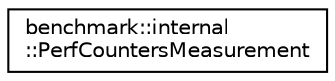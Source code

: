 digraph "Graphical Class Hierarchy"
{
 // LATEX_PDF_SIZE
  edge [fontname="Helvetica",fontsize="10",labelfontname="Helvetica",labelfontsize="10"];
  node [fontname="Helvetica",fontsize="10",shape=record];
  rankdir="LR";
  Node0 [label="benchmark::internal\l::PerfCountersMeasurement",height=0.2,width=0.4,color="black", fillcolor="white", style="filled",URL="$classbenchmark_1_1internal_1_1PerfCountersMeasurement.html",tooltip=" "];
}
